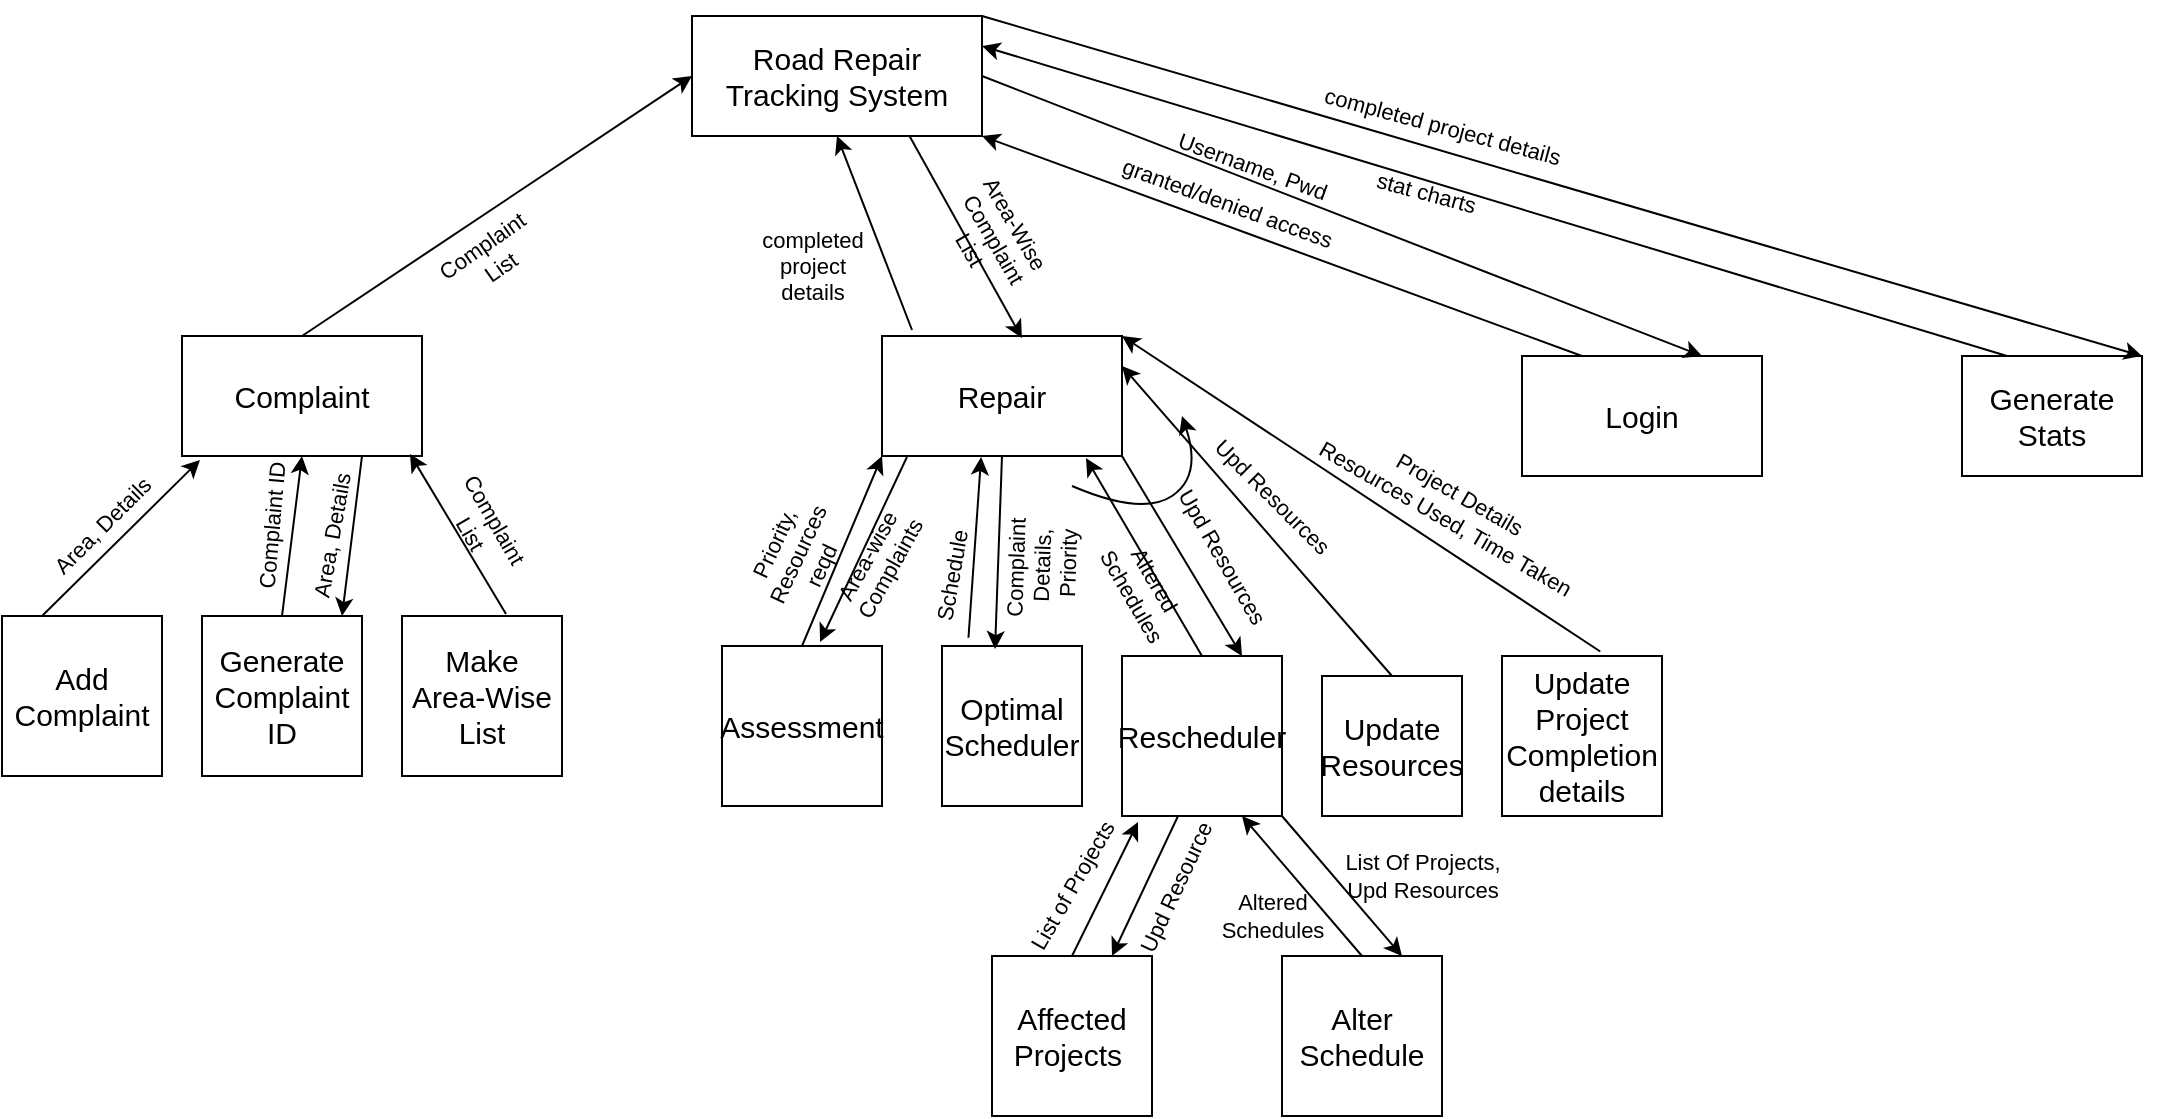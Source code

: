 <mxfile version="20.8.13" type="github">
  <diagram name="Page-1" id="R6mimwNBXcnvcJN3qarm">
    <mxGraphModel dx="1272" dy="1844" grid="1" gridSize="10" guides="1" tooltips="1" connect="1" arrows="1" fold="1" page="1" pageScale="1" pageWidth="850" pageHeight="1100" math="0" shadow="0">
      <root>
        <mxCell id="0" />
        <mxCell id="1" parent="0" />
        <object label="&lt;font style=&quot;font-size: 15px;&quot;&gt;Road Repair Tracking System&lt;/font&gt;" id="44IZnCSOye2J6gwwxO6d-1">
          <mxCell style="rounded=0;whiteSpace=wrap;html=1;labelBorderColor=none;labelBackgroundColor=none;" parent="1" vertex="1">
            <mxGeometry x="365" width="145" height="60" as="geometry" />
          </mxCell>
        </object>
        <mxCell id="44IZnCSOye2J6gwwxO6d-2" value="Complaint" style="rounded=0;whiteSpace=wrap;html=1;labelBackgroundColor=none;labelBorderColor=none;fontSize=15;" parent="1" vertex="1">
          <mxGeometry x="110" y="160" width="120" height="60" as="geometry" />
        </mxCell>
        <mxCell id="44IZnCSOye2J6gwwxO6d-3" value="Repair" style="rounded=0;whiteSpace=wrap;html=1;labelBackgroundColor=none;labelBorderColor=none;fontSize=15;" parent="1" vertex="1">
          <mxGeometry x="460" y="160" width="120" height="60" as="geometry" />
        </mxCell>
        <mxCell id="44IZnCSOye2J6gwwxO6d-4" value="Generate Stats" style="rounded=0;whiteSpace=wrap;html=1;labelBackgroundColor=none;labelBorderColor=none;fontSize=15;" parent="1" vertex="1">
          <mxGeometry x="1000" y="170" width="90" height="60" as="geometry" />
        </mxCell>
        <mxCell id="44IZnCSOye2J6gwwxO6d-5" value="Add Complaint" style="rounded=0;whiteSpace=wrap;html=1;labelBackgroundColor=none;labelBorderColor=none;fontSize=15;" parent="1" vertex="1">
          <mxGeometry x="20" y="300" width="80" height="80" as="geometry" />
        </mxCell>
        <mxCell id="44IZnCSOye2J6gwwxO6d-6" value="Generate Complaint ID" style="rounded=0;whiteSpace=wrap;html=1;labelBackgroundColor=none;labelBorderColor=none;fontSize=15;" parent="1" vertex="1">
          <mxGeometry x="120" y="300" width="80" height="80" as="geometry" />
        </mxCell>
        <mxCell id="44IZnCSOye2J6gwwxO6d-7" value="Make&lt;br&gt;Area-Wise&lt;br&gt;List" style="rounded=0;whiteSpace=wrap;html=1;labelBackgroundColor=none;labelBorderColor=none;fontSize=15;" parent="1" vertex="1">
          <mxGeometry x="220" y="300" width="80" height="80" as="geometry" />
        </mxCell>
        <mxCell id="44IZnCSOye2J6gwwxO6d-9" value="&lt;div&gt;Assessment&lt;/div&gt;" style="rounded=0;whiteSpace=wrap;html=1;labelBackgroundColor=none;labelBorderColor=none;fontSize=15;" parent="1" vertex="1">
          <mxGeometry x="380" y="315" width="80" height="80" as="geometry" />
        </mxCell>
        <mxCell id="44IZnCSOye2J6gwwxO6d-10" value="Optimal Scheduler" style="rounded=0;whiteSpace=wrap;html=1;labelBackgroundColor=none;labelBorderColor=none;fontSize=15;" parent="1" vertex="1">
          <mxGeometry x="490" y="315" width="70" height="80" as="geometry" />
        </mxCell>
        <mxCell id="44IZnCSOye2J6gwwxO6d-11" value="" style="endArrow=classic;html=1;rounded=0;fontSize=15;exitX=0.25;exitY=0;exitDx=0;exitDy=0;entryX=0.075;entryY=1.033;entryDx=0;entryDy=0;entryPerimeter=0;" parent="1" source="44IZnCSOye2J6gwwxO6d-5" target="44IZnCSOye2J6gwwxO6d-2" edge="1">
          <mxGeometry width="50" height="50" relative="1" as="geometry">
            <mxPoint x="50" y="280" as="sourcePoint" />
            <mxPoint x="120" y="240" as="targetPoint" />
          </mxGeometry>
        </mxCell>
        <mxCell id="44IZnCSOye2J6gwwxO6d-13" value="Area, Details" style="text;html=1;align=center;verticalAlign=middle;resizable=0;points=[];autosize=1;strokeColor=none;fillColor=none;fontSize=11;rotation=-80;" parent="1" vertex="1">
          <mxGeometry x="140" y="245" width="90" height="30" as="geometry" />
        </mxCell>
        <mxCell id="44IZnCSOye2J6gwwxO6d-18" value="Complaint ID" style="text;html=1;align=center;verticalAlign=middle;resizable=0;points=[];autosize=1;strokeColor=none;fillColor=none;fontSize=11;rotation=-85;" parent="1" vertex="1">
          <mxGeometry x="110" y="240" width="90" height="30" as="geometry" />
        </mxCell>
        <mxCell id="44IZnCSOye2J6gwwxO6d-19" value="" style="endArrow=classic;html=1;rounded=0;fontSize=11;exitX=0.5;exitY=0;exitDx=0;exitDy=0;" parent="1" source="44IZnCSOye2J6gwwxO6d-6" edge="1">
          <mxGeometry width="50" height="50" relative="1" as="geometry">
            <mxPoint x="400" y="350" as="sourcePoint" />
            <mxPoint x="170" y="220" as="targetPoint" />
          </mxGeometry>
        </mxCell>
        <mxCell id="44IZnCSOye2J6gwwxO6d-23" value="" style="endArrow=classic;html=1;rounded=0;fontSize=11;entryX=0.95;entryY=0.983;entryDx=0;entryDy=0;entryPerimeter=0;exitX=0.65;exitY=-0.012;exitDx=0;exitDy=0;exitPerimeter=0;" parent="1" source="44IZnCSOye2J6gwwxO6d-7" target="44IZnCSOye2J6gwwxO6d-2" edge="1">
          <mxGeometry width="50" height="50" relative="1" as="geometry">
            <mxPoint x="400" y="350" as="sourcePoint" />
            <mxPoint x="350" y="280" as="targetPoint" />
          </mxGeometry>
        </mxCell>
        <mxCell id="44IZnCSOye2J6gwwxO6d-24" value="Complaint&lt;br&gt;List" style="text;html=1;align=center;verticalAlign=middle;resizable=0;points=[];autosize=1;strokeColor=none;fillColor=none;fontSize=11;rotation=60;" parent="1" vertex="1">
          <mxGeometry x="225" y="235" width="70" height="40" as="geometry" />
        </mxCell>
        <mxCell id="44IZnCSOye2J6gwwxO6d-25" value="Area, Details" style="text;html=1;align=center;verticalAlign=middle;resizable=0;points=[];autosize=1;strokeColor=none;fillColor=none;fontSize=11;rotation=-45;" parent="1" vertex="1">
          <mxGeometry x="25" y="240" width="90" height="30" as="geometry" />
        </mxCell>
        <mxCell id="44IZnCSOye2J6gwwxO6d-30" value="" style="endArrow=classic;html=1;rounded=0;fontSize=15;entryX=0;entryY=1;entryDx=0;entryDy=0;exitX=0.5;exitY=0;exitDx=0;exitDy=0;" parent="1" source="44IZnCSOye2J6gwwxO6d-9" target="44IZnCSOye2J6gwwxO6d-3" edge="1">
          <mxGeometry width="50" height="50" relative="1" as="geometry">
            <mxPoint x="450" y="300" as="sourcePoint" />
            <mxPoint x="500" y="250" as="targetPoint" />
          </mxGeometry>
        </mxCell>
        <mxCell id="44IZnCSOye2J6gwwxO6d-31" value="" style="endArrow=classic;html=1;rounded=0;fontSize=15;exitX=0.104;exitY=1.008;exitDx=0;exitDy=0;exitPerimeter=0;entryX=0.613;entryY=-0.025;entryDx=0;entryDy=0;entryPerimeter=0;" parent="1" source="44IZnCSOye2J6gwwxO6d-3" target="44IZnCSOye2J6gwwxO6d-9" edge="1">
          <mxGeometry width="50" height="50" relative="1" as="geometry">
            <mxPoint x="510" y="250" as="sourcePoint" />
            <mxPoint x="460" y="300" as="targetPoint" />
          </mxGeometry>
        </mxCell>
        <mxCell id="44IZnCSOye2J6gwwxO6d-32" value="Schedule" style="text;html=1;align=center;verticalAlign=middle;resizable=0;points=[];autosize=1;strokeColor=none;fillColor=none;fontSize=11;rotation=-80;" parent="1" vertex="1">
          <mxGeometry x="460" y="265" width="70" height="30" as="geometry" />
        </mxCell>
        <mxCell id="44IZnCSOye2J6gwwxO6d-33" value="&lt;div&gt;Complaint&amp;nbsp;&lt;/div&gt;&lt;div&gt;&lt;span style=&quot;background-color: initial;&quot;&gt;Details,&lt;/span&gt;&lt;/div&gt;&lt;div&gt;&lt;span style=&quot;background-color: initial;&quot;&gt;&amp;nbsp;Priority&lt;/span&gt;&lt;/div&gt;" style="text;html=1;align=center;verticalAlign=middle;resizable=0;points=[];autosize=1;strokeColor=none;fillColor=none;fontSize=11;rotation=-88;" parent="1" vertex="1">
          <mxGeometry x="500" y="250" width="80" height="50" as="geometry" />
        </mxCell>
        <mxCell id="44IZnCSOye2J6gwwxO6d-34" value="" style="endArrow=classic;html=1;rounded=0;fontSize=11;entryX=0.413;entryY=1.008;entryDx=0;entryDy=0;entryPerimeter=0;exitX=0.086;exitY=0.949;exitDx=0;exitDy=0;exitPerimeter=0;" parent="1" source="44IZnCSOye2J6gwwxO6d-32" target="44IZnCSOye2J6gwwxO6d-3" edge="1">
          <mxGeometry width="50" height="50" relative="1" as="geometry">
            <mxPoint x="540" y="300" as="sourcePoint" />
            <mxPoint x="590" y="250" as="targetPoint" />
          </mxGeometry>
        </mxCell>
        <mxCell id="44IZnCSOye2J6gwwxO6d-35" value="" style="endArrow=classic;html=1;rounded=0;fontSize=11;exitX=0.5;exitY=1;exitDx=0;exitDy=0;entryX=0.379;entryY=0.019;entryDx=0;entryDy=0;entryPerimeter=0;" parent="1" source="44IZnCSOye2J6gwwxO6d-3" target="44IZnCSOye2J6gwwxO6d-10" edge="1">
          <mxGeometry width="50" height="50" relative="1" as="geometry">
            <mxPoint x="550" y="230" as="sourcePoint" />
            <mxPoint x="520" y="310" as="targetPoint" />
          </mxGeometry>
        </mxCell>
        <mxCell id="44IZnCSOye2J6gwwxO6d-36" value="&lt;div&gt;Area-wise&lt;/div&gt;&lt;div&gt;Complaints&lt;/div&gt;&lt;div&gt;&lt;br&gt;&lt;/div&gt;&lt;div&gt;&lt;br&gt;&lt;/div&gt;" style="text;html=1;align=center;verticalAlign=middle;resizable=0;points=[];autosize=1;strokeColor=none;fillColor=none;fontSize=11;rotation=-61;" parent="1" vertex="1">
          <mxGeometry x="430" y="245" width="80" height="70" as="geometry" />
        </mxCell>
        <mxCell id="44IZnCSOye2J6gwwxO6d-38" value="Priority,&lt;br&gt;Resources&lt;br&gt;reqd" style="text;html=1;align=center;verticalAlign=middle;resizable=0;points=[];autosize=1;strokeColor=none;fillColor=none;fontSize=11;rotation=-65;" parent="1" vertex="1">
          <mxGeometry x="377.5" y="245" width="80" height="50" as="geometry" />
        </mxCell>
        <mxCell id="44IZnCSOye2J6gwwxO6d-39" value="&lt;font style=&quot;font-size: 15px;&quot;&gt;Login&lt;/font&gt;" style="rounded=0;whiteSpace=wrap;html=1;labelBackgroundColor=none;labelBorderColor=none;fontSize=11;" parent="1" vertex="1">
          <mxGeometry x="780" y="170" width="120" height="60" as="geometry" />
        </mxCell>
        <mxCell id="44IZnCSOye2J6gwwxO6d-44" value="" style="endArrow=classic;html=1;rounded=0;fontSize=15;exitX=0.5;exitY=0;exitDx=0;exitDy=0;entryX=1;entryY=0.25;entryDx=0;entryDy=0;" parent="1" source="44IZnCSOye2J6gwwxO6d-77" target="44IZnCSOye2J6gwwxO6d-3" edge="1">
          <mxGeometry width="50" height="50" relative="1" as="geometry">
            <mxPoint x="357.5" y="515" as="sourcePoint" />
            <mxPoint x="520" y="180" as="targetPoint" />
          </mxGeometry>
        </mxCell>
        <mxCell id="44IZnCSOye2J6gwwxO6d-46" value="Upd Resources" style="text;html=1;align=center;verticalAlign=middle;resizable=1;points=[];autosize=1;strokeColor=none;fillColor=none;fontSize=11;rotation=45;movable=1;rotatable=1;deletable=1;editable=1;connectable=1;" parent="1" vertex="1">
          <mxGeometry x="605" y="225" width="100" height="30" as="geometry" />
        </mxCell>
        <mxCell id="44IZnCSOye2J6gwwxO6d-53" value="" style="endArrow=classic;html=1;rounded=0;fontSize=11;entryX=0;entryY=0.5;entryDx=0;entryDy=0;exitX=0.5;exitY=0;exitDx=0;exitDy=0;" parent="1" target="44IZnCSOye2J6gwwxO6d-1" edge="1" source="44IZnCSOye2J6gwwxO6d-2">
          <mxGeometry width="50" height="50" relative="1" as="geometry">
            <mxPoint x="210" y="160" as="sourcePoint" />
            <mxPoint x="260" y="110" as="targetPoint" />
          </mxGeometry>
        </mxCell>
        <mxCell id="44IZnCSOye2J6gwwxO6d-55" value="" style="endArrow=classic;html=1;rounded=0;fontSize=11;entryX=0.5;entryY=1;entryDx=0;entryDy=0;exitX=0.125;exitY=-0.05;exitDx=0;exitDy=0;exitPerimeter=0;" parent="1" source="44IZnCSOye2J6gwwxO6d-3" target="44IZnCSOye2J6gwwxO6d-1" edge="1">
          <mxGeometry width="50" height="50" relative="1" as="geometry">
            <mxPoint x="410" y="160" as="sourcePoint" />
            <mxPoint x="440" y="120" as="targetPoint" />
          </mxGeometry>
        </mxCell>
        <mxCell id="44IZnCSOye2J6gwwxO6d-56" value="" style="endArrow=classic;html=1;rounded=0;fontSize=11;exitX=0.75;exitY=1;exitDx=0;exitDy=0;entryX=0.583;entryY=0.017;entryDx=0;entryDy=0;entryPerimeter=0;" parent="1" source="44IZnCSOye2J6gwwxO6d-1" target="44IZnCSOye2J6gwwxO6d-3" edge="1">
          <mxGeometry width="50" height="50" relative="1" as="geometry">
            <mxPoint x="470" y="80" as="sourcePoint" />
            <mxPoint x="420" y="130" as="targetPoint" />
          </mxGeometry>
        </mxCell>
        <mxCell id="44IZnCSOye2J6gwwxO6d-57" value="" style="endArrow=classic;html=1;rounded=0;fontSize=11;entryX=0.75;entryY=0;entryDx=0;entryDy=0;exitX=1;exitY=0.5;exitDx=0;exitDy=0;" parent="1" source="44IZnCSOye2J6gwwxO6d-1" target="44IZnCSOye2J6gwwxO6d-39" edge="1">
          <mxGeometry width="50" height="50" relative="1" as="geometry">
            <mxPoint x="500" y="40" as="sourcePoint" />
            <mxPoint x="550" y="-10" as="targetPoint" />
          </mxGeometry>
        </mxCell>
        <mxCell id="44IZnCSOye2J6gwwxO6d-58" value="" style="endArrow=classic;html=1;rounded=0;fontSize=11;exitX=0.25;exitY=0;exitDx=0;exitDy=0;" parent="1" source="44IZnCSOye2J6gwwxO6d-39" edge="1">
          <mxGeometry width="50" height="50" relative="1" as="geometry">
            <mxPoint x="460" y="110" as="sourcePoint" />
            <mxPoint x="510" y="60" as="targetPoint" />
          </mxGeometry>
        </mxCell>
        <mxCell id="44IZnCSOye2J6gwwxO6d-59" value="" style="endArrow=classic;html=1;rounded=0;fontSize=11;entryX=1;entryY=0;entryDx=0;entryDy=0;exitX=1;exitY=0;exitDx=0;exitDy=0;" parent="1" source="44IZnCSOye2J6gwwxO6d-1" target="44IZnCSOye2J6gwwxO6d-4" edge="1">
          <mxGeometry width="50" height="50" relative="1" as="geometry">
            <mxPoint x="510" y="20" as="sourcePoint" />
            <mxPoint x="560" y="-30" as="targetPoint" />
          </mxGeometry>
        </mxCell>
        <mxCell id="44IZnCSOye2J6gwwxO6d-60" value="" style="endArrow=classic;html=1;rounded=0;fontSize=11;entryX=1;entryY=0.25;entryDx=0;entryDy=0;exitX=0.25;exitY=0;exitDx=0;exitDy=0;" parent="1" source="44IZnCSOye2J6gwwxO6d-4" target="44IZnCSOye2J6gwwxO6d-1" edge="1">
          <mxGeometry width="50" height="50" relative="1" as="geometry">
            <mxPoint x="790" y="160" as="sourcePoint" />
            <mxPoint x="800" y="110" as="targetPoint" />
          </mxGeometry>
        </mxCell>
        <mxCell id="44IZnCSOye2J6gwwxO6d-62" value="Username, Pwd" style="text;html=1;align=center;verticalAlign=middle;resizable=0;points=[];autosize=1;strokeColor=none;fillColor=none;fontSize=11;rotation=20;" parent="1" vertex="1">
          <mxGeometry x="595" y="60" width="100" height="30" as="geometry" />
        </mxCell>
        <mxCell id="44IZnCSOye2J6gwwxO6d-67" value="&lt;div&gt;granted/denied access&lt;/div&gt;&lt;div&gt;&lt;br&gt;&lt;/div&gt;" style="text;html=1;align=center;verticalAlign=middle;resizable=0;points=[];autosize=1;strokeColor=none;fillColor=none;fontSize=11;rotation=20;" parent="1" vertex="1">
          <mxGeometry x="565" y="80" width="130" height="40" as="geometry" />
        </mxCell>
        <mxCell id="44IZnCSOye2J6gwwxO6d-69" value="&lt;div&gt;Complaint&amp;nbsp;&lt;/div&gt;&lt;div&gt;List&lt;/div&gt;" style="text;html=1;align=center;verticalAlign=middle;resizable=0;points=[];autosize=1;strokeColor=none;fillColor=none;fontSize=11;rotation=-35;" parent="1" vertex="1">
          <mxGeometry x="225" y="100" width="80" height="40" as="geometry" />
        </mxCell>
        <mxCell id="44IZnCSOye2J6gwwxO6d-70" value="completed project details" style="text;html=1;align=center;verticalAlign=middle;resizable=0;points=[];autosize=1;strokeColor=none;fillColor=none;fontSize=11;rotation=15;" parent="1" vertex="1">
          <mxGeometry x="670" y="40" width="140" height="30" as="geometry" />
        </mxCell>
        <mxCell id="44IZnCSOye2J6gwwxO6d-71" value="&lt;div&gt;stat charts&lt;/div&gt;&lt;div&gt;&lt;br&gt;&lt;/div&gt;" style="text;html=1;align=center;verticalAlign=middle;resizable=0;points=[];autosize=1;strokeColor=none;fillColor=none;fontSize=11;rotation=15;" parent="1" vertex="1">
          <mxGeometry x="695" y="75" width="70" height="40" as="geometry" />
        </mxCell>
        <mxCell id="44IZnCSOye2J6gwwxO6d-73" value="Area-Wise&lt;br&gt;&amp;nbsp;Complaint&lt;br&gt;List" style="text;html=1;align=center;verticalAlign=middle;resizable=0;points=[];autosize=1;strokeColor=none;fillColor=none;fontSize=11;rotation=60;" parent="1" vertex="1">
          <mxGeometry x="475" y="85" width="80" height="50" as="geometry" />
        </mxCell>
        <mxCell id="44IZnCSOye2J6gwwxO6d-74" value="&lt;div&gt;completed &lt;br&gt;&lt;/div&gt;&lt;div&gt;project&lt;/div&gt;&lt;div&gt;details&lt;br&gt;&lt;/div&gt;" style="text;html=1;align=center;verticalAlign=middle;resizable=0;points=[];autosize=1;strokeColor=none;fillColor=none;fontSize=11;" parent="1" vertex="1">
          <mxGeometry x="390" y="100" width="70" height="50" as="geometry" />
        </mxCell>
        <mxCell id="44IZnCSOye2J6gwwxO6d-77" value="Update Resources" style="whiteSpace=wrap;html=1;aspect=fixed;labelBackgroundColor=none;labelBorderColor=none;fontSize=15;" parent="1" vertex="1">
          <mxGeometry x="680" y="330" width="70" height="70" as="geometry" />
        </mxCell>
        <mxCell id="44IZnCSOye2J6gwwxO6d-83" value="" style="curved=1;endArrow=classic;html=1;rounded=0;fontSize=15;" parent="1" edge="1">
          <mxGeometry width="50" height="50" relative="1" as="geometry">
            <mxPoint x="555" y="235" as="sourcePoint" />
            <mxPoint x="610" y="200" as="targetPoint" />
            <Array as="points">
              <mxPoint x="590" y="250" />
              <mxPoint x="620" y="230" />
            </Array>
          </mxGeometry>
        </mxCell>
        <mxCell id="gvMGW1vqILbDEoVgHIRD-1" value="" style="endArrow=classic;html=1;rounded=0;entryX=0.875;entryY=0;entryDx=0;entryDy=0;exitX=0.75;exitY=1;exitDx=0;exitDy=0;entryPerimeter=0;" edge="1" parent="1" source="44IZnCSOye2J6gwwxO6d-2" target="44IZnCSOye2J6gwwxO6d-6">
          <mxGeometry width="50" height="50" relative="1" as="geometry">
            <mxPoint x="210" y="220" as="sourcePoint" />
            <mxPoint x="310" y="290" as="targetPoint" />
          </mxGeometry>
        </mxCell>
        <mxCell id="gvMGW1vqILbDEoVgHIRD-4" value="&lt;font style=&quot;font-size: 15px;&quot;&gt;Rescheduler&lt;/font&gt;" style="whiteSpace=wrap;html=1;aspect=fixed;" vertex="1" parent="1">
          <mxGeometry x="580" y="320" width="80" height="80" as="geometry" />
        </mxCell>
        <mxCell id="gvMGW1vqILbDEoVgHIRD-10" value="" style="endArrow=classic;html=1;rounded=0;fontSize=15;entryX=0.75;entryY=0;entryDx=0;entryDy=0;exitX=1;exitY=1;exitDx=0;exitDy=0;" edge="1" parent="1" source="44IZnCSOye2J6gwwxO6d-3" target="gvMGW1vqILbDEoVgHIRD-4">
          <mxGeometry width="50" height="50" relative="1" as="geometry">
            <mxPoint x="510" y="220" as="sourcePoint" />
            <mxPoint x="460" y="270" as="targetPoint" />
          </mxGeometry>
        </mxCell>
        <mxCell id="gvMGW1vqILbDEoVgHIRD-11" value="" style="endArrow=classic;html=1;rounded=0;fontSize=15;exitX=0.5;exitY=0;exitDx=0;exitDy=0;entryX=0.85;entryY=1.017;entryDx=0;entryDy=0;entryPerimeter=0;" edge="1" parent="1" source="gvMGW1vqILbDEoVgHIRD-4" target="44IZnCSOye2J6gwwxO6d-3">
          <mxGeometry width="50" height="50" relative="1" as="geometry">
            <mxPoint x="460" y="270" as="sourcePoint" />
            <mxPoint x="510" y="220" as="targetPoint" />
          </mxGeometry>
        </mxCell>
        <mxCell id="gvMGW1vqILbDEoVgHIRD-12" value="Affected&lt;br&gt;Projects&amp;nbsp;" style="whiteSpace=wrap;html=1;aspect=fixed;fontSize=15;" vertex="1" parent="1">
          <mxGeometry x="515" y="470" width="80" height="80" as="geometry" />
        </mxCell>
        <mxCell id="gvMGW1vqILbDEoVgHIRD-13" value="Alter Schedule" style="whiteSpace=wrap;html=1;aspect=fixed;fontSize=15;" vertex="1" parent="1">
          <mxGeometry x="660" y="470" width="80" height="80" as="geometry" />
        </mxCell>
        <mxCell id="gvMGW1vqILbDEoVgHIRD-14" value="" style="endArrow=classic;html=1;rounded=0;fontSize=15;exitX=0.5;exitY=0;exitDx=0;exitDy=0;entryX=0.1;entryY=1.038;entryDx=0;entryDy=0;entryPerimeter=0;" edge="1" parent="1" source="gvMGW1vqILbDEoVgHIRD-12" target="gvMGW1vqILbDEoVgHIRD-4">
          <mxGeometry width="50" height="50" relative="1" as="geometry">
            <mxPoint x="560" y="450" as="sourcePoint" />
            <mxPoint x="610" y="400" as="targetPoint" />
          </mxGeometry>
        </mxCell>
        <mxCell id="gvMGW1vqILbDEoVgHIRD-15" value="" style="endArrow=classic;html=1;rounded=0;fontSize=15;exitX=0.35;exitY=1;exitDx=0;exitDy=0;entryX=0.75;entryY=0;entryDx=0;entryDy=0;exitPerimeter=0;" edge="1" parent="1" source="gvMGW1vqILbDEoVgHIRD-4" target="gvMGW1vqILbDEoVgHIRD-12">
          <mxGeometry width="50" height="50" relative="1" as="geometry">
            <mxPoint x="610" y="400" as="sourcePoint" />
            <mxPoint x="560" y="450" as="targetPoint" />
          </mxGeometry>
        </mxCell>
        <mxCell id="gvMGW1vqILbDEoVgHIRD-16" value="&lt;font style=&quot;font-size: 11px;&quot;&gt;Upd Resource&lt;/font&gt;" style="text;html=1;align=center;verticalAlign=middle;resizable=0;points=[];autosize=1;strokeColor=none;fillColor=none;fontSize=15;rotation=-65;" vertex="1" parent="1">
          <mxGeometry x="560" y="420" width="90" height="30" as="geometry" />
        </mxCell>
        <mxCell id="gvMGW1vqILbDEoVgHIRD-17" value="List of Projects" style="text;html=1;align=center;verticalAlign=middle;resizable=0;points=[];autosize=1;strokeColor=none;fillColor=none;fontSize=11;rotation=-60;" vertex="1" parent="1">
          <mxGeometry x="505" y="420" width="100" height="30" as="geometry" />
        </mxCell>
        <mxCell id="gvMGW1vqILbDEoVgHIRD-18" value="" style="endArrow=classic;html=1;rounded=0;fontSize=11;exitX=1;exitY=1;exitDx=0;exitDy=0;entryX=0.75;entryY=0;entryDx=0;entryDy=0;" edge="1" parent="1" source="gvMGW1vqILbDEoVgHIRD-4" target="gvMGW1vqILbDEoVgHIRD-13">
          <mxGeometry width="50" height="50" relative="1" as="geometry">
            <mxPoint x="660" y="470" as="sourcePoint" />
            <mxPoint x="710" y="420" as="targetPoint" />
          </mxGeometry>
        </mxCell>
        <mxCell id="gvMGW1vqILbDEoVgHIRD-19" value="List Of Projects,&lt;br&gt;Upd Resources" style="text;html=1;align=center;verticalAlign=middle;resizable=0;points=[];autosize=1;strokeColor=none;fillColor=none;fontSize=11;" vertex="1" parent="1">
          <mxGeometry x="680" y="410" width="100" height="40" as="geometry" />
        </mxCell>
        <mxCell id="gvMGW1vqILbDEoVgHIRD-21" value="" style="endArrow=classic;html=1;rounded=0;fontSize=11;exitX=0.5;exitY=0;exitDx=0;exitDy=0;entryX=0.75;entryY=1;entryDx=0;entryDy=0;" edge="1" parent="1" source="gvMGW1vqILbDEoVgHIRD-13" target="gvMGW1vqILbDEoVgHIRD-4">
          <mxGeometry width="50" height="50" relative="1" as="geometry">
            <mxPoint x="460" y="430" as="sourcePoint" />
            <mxPoint x="510" y="380" as="targetPoint" />
          </mxGeometry>
        </mxCell>
        <mxCell id="gvMGW1vqILbDEoVgHIRD-22" value="Altered &lt;br&gt;Schedules" style="text;html=1;align=center;verticalAlign=middle;resizable=0;points=[];autosize=1;strokeColor=none;fillColor=none;fontSize=11;" vertex="1" parent="1">
          <mxGeometry x="620" y="430" width="70" height="40" as="geometry" />
        </mxCell>
        <mxCell id="gvMGW1vqILbDEoVgHIRD-23" value="Upd Resources" style="text;html=1;align=center;verticalAlign=middle;resizable=1;points=[];autosize=1;strokeColor=none;fillColor=none;fontSize=11;rotation=60;movable=1;rotatable=1;deletable=1;editable=1;connectable=1;" vertex="1" parent="1">
          <mxGeometry x="580" y="255" width="100" height="30" as="geometry" />
        </mxCell>
        <mxCell id="gvMGW1vqILbDEoVgHIRD-24" value="Altered&lt;br&gt;&amp;nbsp;Schedules" style="text;html=1;align=center;verticalAlign=middle;resizable=0;points=[];autosize=1;strokeColor=none;fillColor=none;fontSize=11;rotation=60;" vertex="1" parent="1">
          <mxGeometry x="550" y="265" width="80" height="40" as="geometry" />
        </mxCell>
        <mxCell id="gvMGW1vqILbDEoVgHIRD-27" value="" style="endArrow=classic;html=1;rounded=0;fontSize=11;entryX=1;entryY=0;entryDx=0;entryDy=0;exitX=0.614;exitY=-0.028;exitDx=0;exitDy=0;exitPerimeter=0;" edge="1" parent="1" source="gvMGW1vqILbDEoVgHIRD-28" target="44IZnCSOye2J6gwwxO6d-3">
          <mxGeometry width="50" height="50" relative="1" as="geometry">
            <mxPoint x="810" y="330" as="sourcePoint" />
            <mxPoint x="540" y="210" as="targetPoint" />
          </mxGeometry>
        </mxCell>
        <mxCell id="gvMGW1vqILbDEoVgHIRD-28" value="&lt;font style=&quot;font-size: 15px;&quot;&gt;Update&lt;br&gt;Project&lt;br&gt;Completion&lt;br&gt;details&lt;br&gt;&lt;/font&gt;" style="whiteSpace=wrap;html=1;aspect=fixed;fontSize=11;" vertex="1" parent="1">
          <mxGeometry x="770" y="320" width="80" height="80" as="geometry" />
        </mxCell>
        <mxCell id="gvMGW1vqILbDEoVgHIRD-29" value="Project Details&lt;br&gt;Resources Used, Time Taken" style="text;html=1;align=center;verticalAlign=middle;resizable=0;points=[];autosize=1;strokeColor=none;fillColor=none;fontSize=11;rotation=30;" vertex="1" parent="1">
          <mxGeometry x="660" y="225" width="170" height="40" as="geometry" />
        </mxCell>
      </root>
    </mxGraphModel>
  </diagram>
</mxfile>

